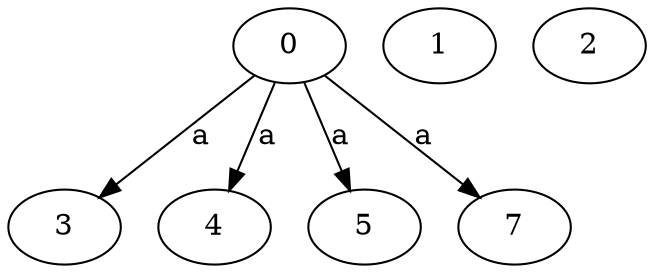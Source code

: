 strict digraph  {
3;
0;
1;
4;
5;
7;
2;
0 -> 3  [label=a];
0 -> 4  [label=a];
0 -> 5  [label=a];
0 -> 7  [label=a];
}
